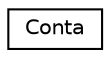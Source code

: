 digraph "Representação gráfica da hiearquia da classe"
{
  edge [fontname="Helvetica",fontsize="10",labelfontname="Helvetica",labelfontsize="10"];
  node [fontname="Helvetica",fontsize="10",shape=record];
  rankdir="LR";
  Node1 [label="Conta",height=0.2,width=0.4,color="black", fillcolor="white", style="filled",URL="$classConta.html"];
}
